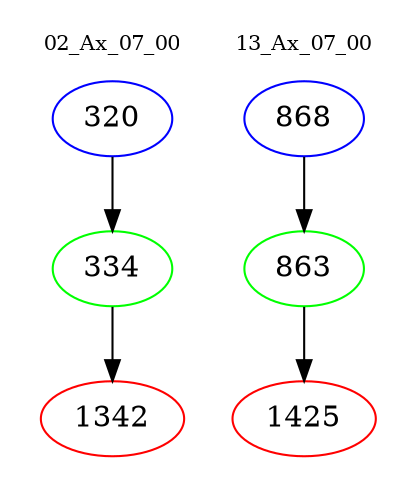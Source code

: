 digraph{
subgraph cluster_0 {
color = white
label = "02_Ax_07_00";
fontsize=10;
T0_320 [label="320", color="blue"]
T0_320 -> T0_334 [color="black"]
T0_334 [label="334", color="green"]
T0_334 -> T0_1342 [color="black"]
T0_1342 [label="1342", color="red"]
}
subgraph cluster_1 {
color = white
label = "13_Ax_07_00";
fontsize=10;
T1_868 [label="868", color="blue"]
T1_868 -> T1_863 [color="black"]
T1_863 [label="863", color="green"]
T1_863 -> T1_1425 [color="black"]
T1_1425 [label="1425", color="red"]
}
}
